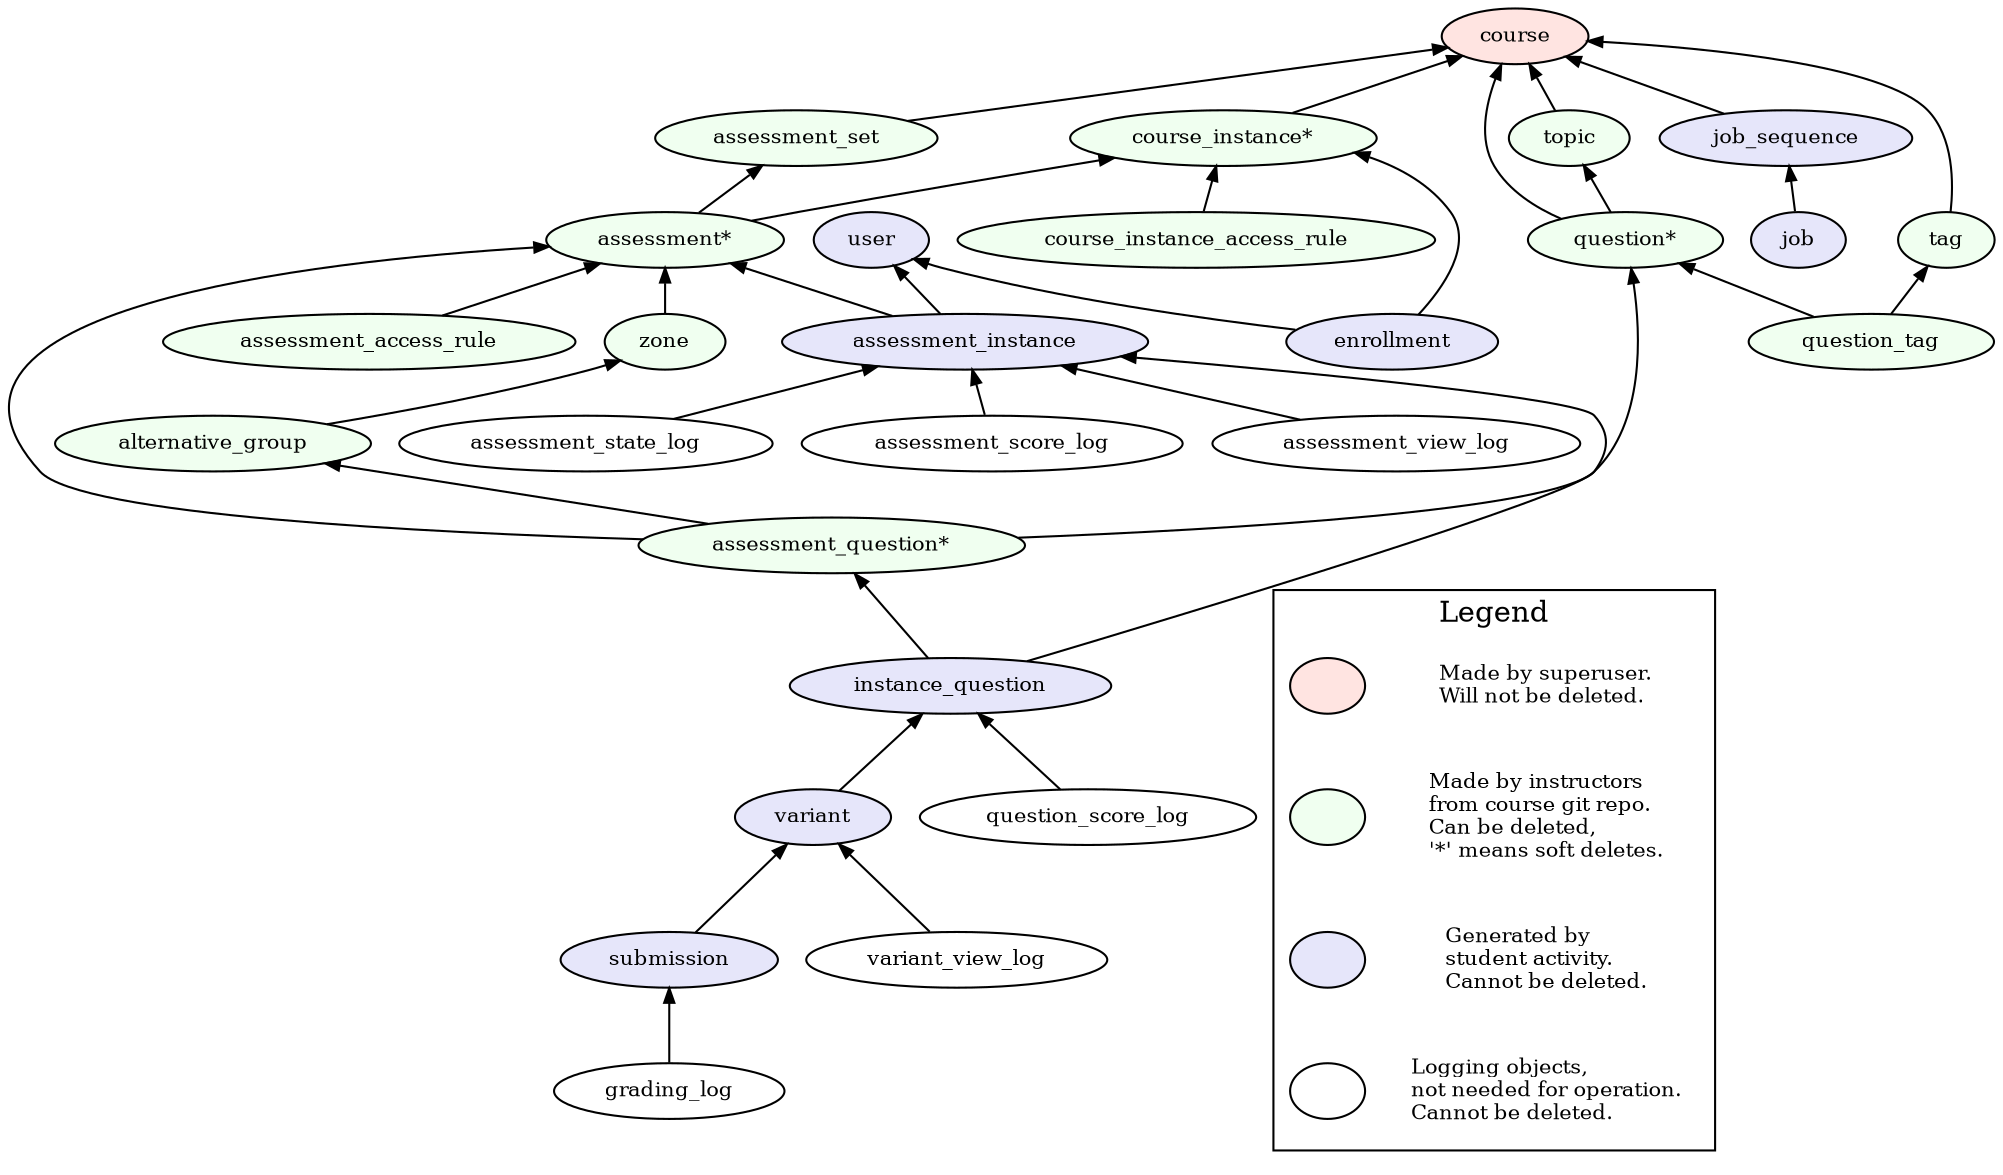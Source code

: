digraph partmc_modules {

    rankdir = BT;
    node [fontsize = 10, height = 0.3, width = 0.5];
    graph [nodesep = 0.2, ranksep = 0.3];
    edge [fontsize = 10, arrowsize = 0.7];

    course [label="course", style=filled, fillcolor=mistyrose1]

    course_instance [label="course_instance*", style=filled, fillcolor=honeydew1]
    course_instance_access_rule [style=filled, fillcolor=honeydew1]
    assessment_access_rule [style=filled, fillcolor=honeydew1]
    question [label="question*", style=filled, fillcolor=honeydew1]
    question_tag [style=filled, fillcolor=honeydew1]
    tag [style=filled, fillcolor=honeydew1]
    assessment [label="assessment*", style=filled, fillcolor=honeydew1]
    assessment_question [label="assessment_question*", style=filled, fillcolor=honeydew1]
    assessment_set [style=filled, fillcolor=honeydew1]
    topic [style=filled, fillcolor=honeydew1]
    alternative_group [style=filled, fillcolor=honeydew1]
    zone [style=filled, fillcolor=honeydew1]

    enrollment [style=filled, fillcolor=lavender]
    user [style=filled, fillcolor=lavender]
    assessment_instance [style=filled, fillcolor=lavender]
    instance_question [style=filled, fillcolor=lavender]
    variant [style=filled, fillcolor=lavender]
    submission [style=filled, fillcolor=lavender]
    job_sequence [style=filled, fillcolor=lavender]
    job [style=filled, fillcolor=lavender]

    assessment_state_log [style=filled, fillcolor=white]
    grading_log [style=filled, fillcolor=white]
    assessment_score_log [style=filled, fillcolor=white]
    question_score_log [style=filled, fillcolor=white]
    variant_view_log [style=filled, fillcolor=white]
    assessment_view_log [style=filled, fillcolor=white]

    assessment_access_rule -> { assessment }
    course_instance -> { course }
    course_instance_access_rule -> { course_instance }
    question -> { course; topic }
    question_tag -> { question; tag }
    tag -> { course }
    assessment -> { course_instance; assessment_set }
    assessment_question -> { assessment; alternative_group; question }
    assessment_set -> { course }
    topic -> { course }
    zone -> { assessment }
    alternative_group -> { zone }

    enrollment -> { user; course_instance }
    assessment_instance -> { assessment; user }
    instance_question -> { assessment_question; assessment_instance }
    variant -> { instance_question }
    submission -> { variant }
    job_sequence -> { course }
    job -> { job_sequence }

    assessment_state_log -> { assessment_instance }
    grading_log -> { submission }
    assessment_score_log -> { assessment_instance }
    question_score_log -> { instance_question }
    variant_view_log -> { variant }
    assessment_view_log -> { assessment_instance }

    subgraph cluster_legend {

        labelloc=b;
        label="Legend";

        k4 [shape=plaintext, style=solid, label="Logging objects,\lnot needed for operation.\lCannot be deleted.\l"];
        kc4[label=" ", style=filled, fillcolor=white];

        k3 [shape=plaintext, style=solid, label="Generated by\lstudent activity.\lCannot be deleted.\l"];
        kc3[label=" ", style=filled, fillcolor=lavender];

        k2 [shape=plaintext, style=solid, label="Made by instructors\lfrom course git repo.\lCan be deleted,\l'*' means soft deletes.\l"];
        kc2[label=" ", style=filled, fillcolor=honeydew1];

        k1 [shape=plaintext, style=solid, label="Made by superuser.\lWill not be deleted.\l"];
        kc1[label=" ", style=filled, fillcolor=mistyrose1];

        kc4 -> kc3 [style=invis];
        kc3 -> kc2 [style=invis];
        kc2 -> kc1 [style=invis];
        k4 -> k3 [style=invis];
        k3 -> k2 [style=invis];
        k2 -> k1 [style=invis];
    }
}
